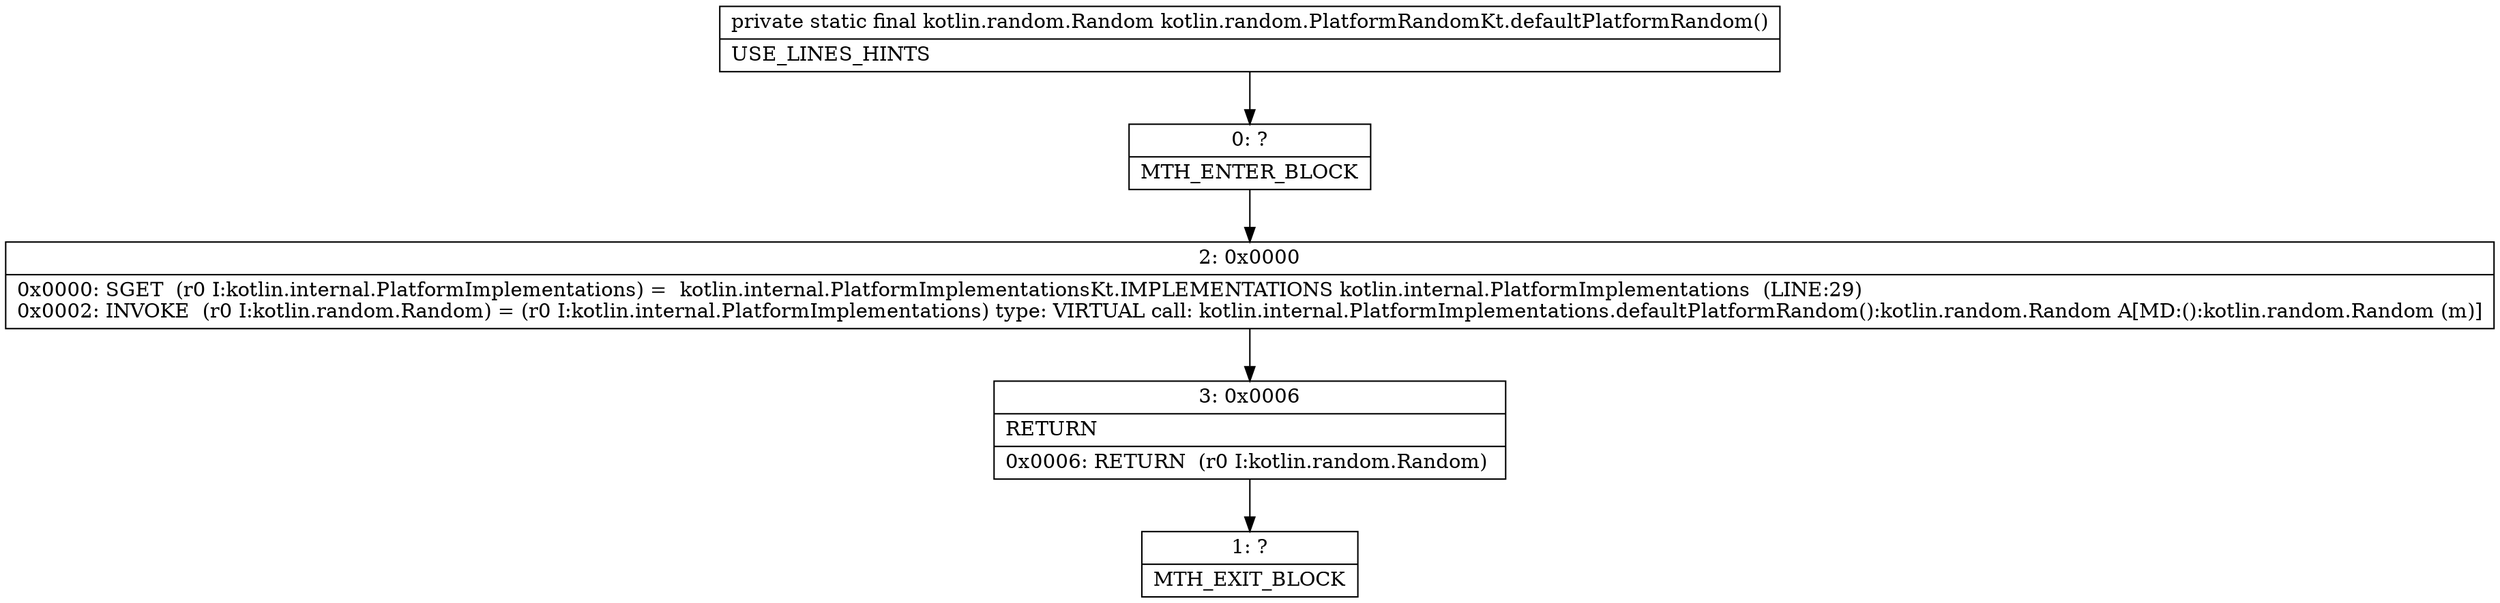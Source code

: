 digraph "CFG forkotlin.random.PlatformRandomKt.defaultPlatformRandom()Lkotlin\/random\/Random;" {
Node_0 [shape=record,label="{0\:\ ?|MTH_ENTER_BLOCK\l}"];
Node_2 [shape=record,label="{2\:\ 0x0000|0x0000: SGET  (r0 I:kotlin.internal.PlatformImplementations) =  kotlin.internal.PlatformImplementationsKt.IMPLEMENTATIONS kotlin.internal.PlatformImplementations  (LINE:29)\l0x0002: INVOKE  (r0 I:kotlin.random.Random) = (r0 I:kotlin.internal.PlatformImplementations) type: VIRTUAL call: kotlin.internal.PlatformImplementations.defaultPlatformRandom():kotlin.random.Random A[MD:():kotlin.random.Random (m)]\l}"];
Node_3 [shape=record,label="{3\:\ 0x0006|RETURN\l|0x0006: RETURN  (r0 I:kotlin.random.Random) \l}"];
Node_1 [shape=record,label="{1\:\ ?|MTH_EXIT_BLOCK\l}"];
MethodNode[shape=record,label="{private static final kotlin.random.Random kotlin.random.PlatformRandomKt.defaultPlatformRandom()  | USE_LINES_HINTS\l}"];
MethodNode -> Node_0;Node_0 -> Node_2;
Node_2 -> Node_3;
Node_3 -> Node_1;
}

